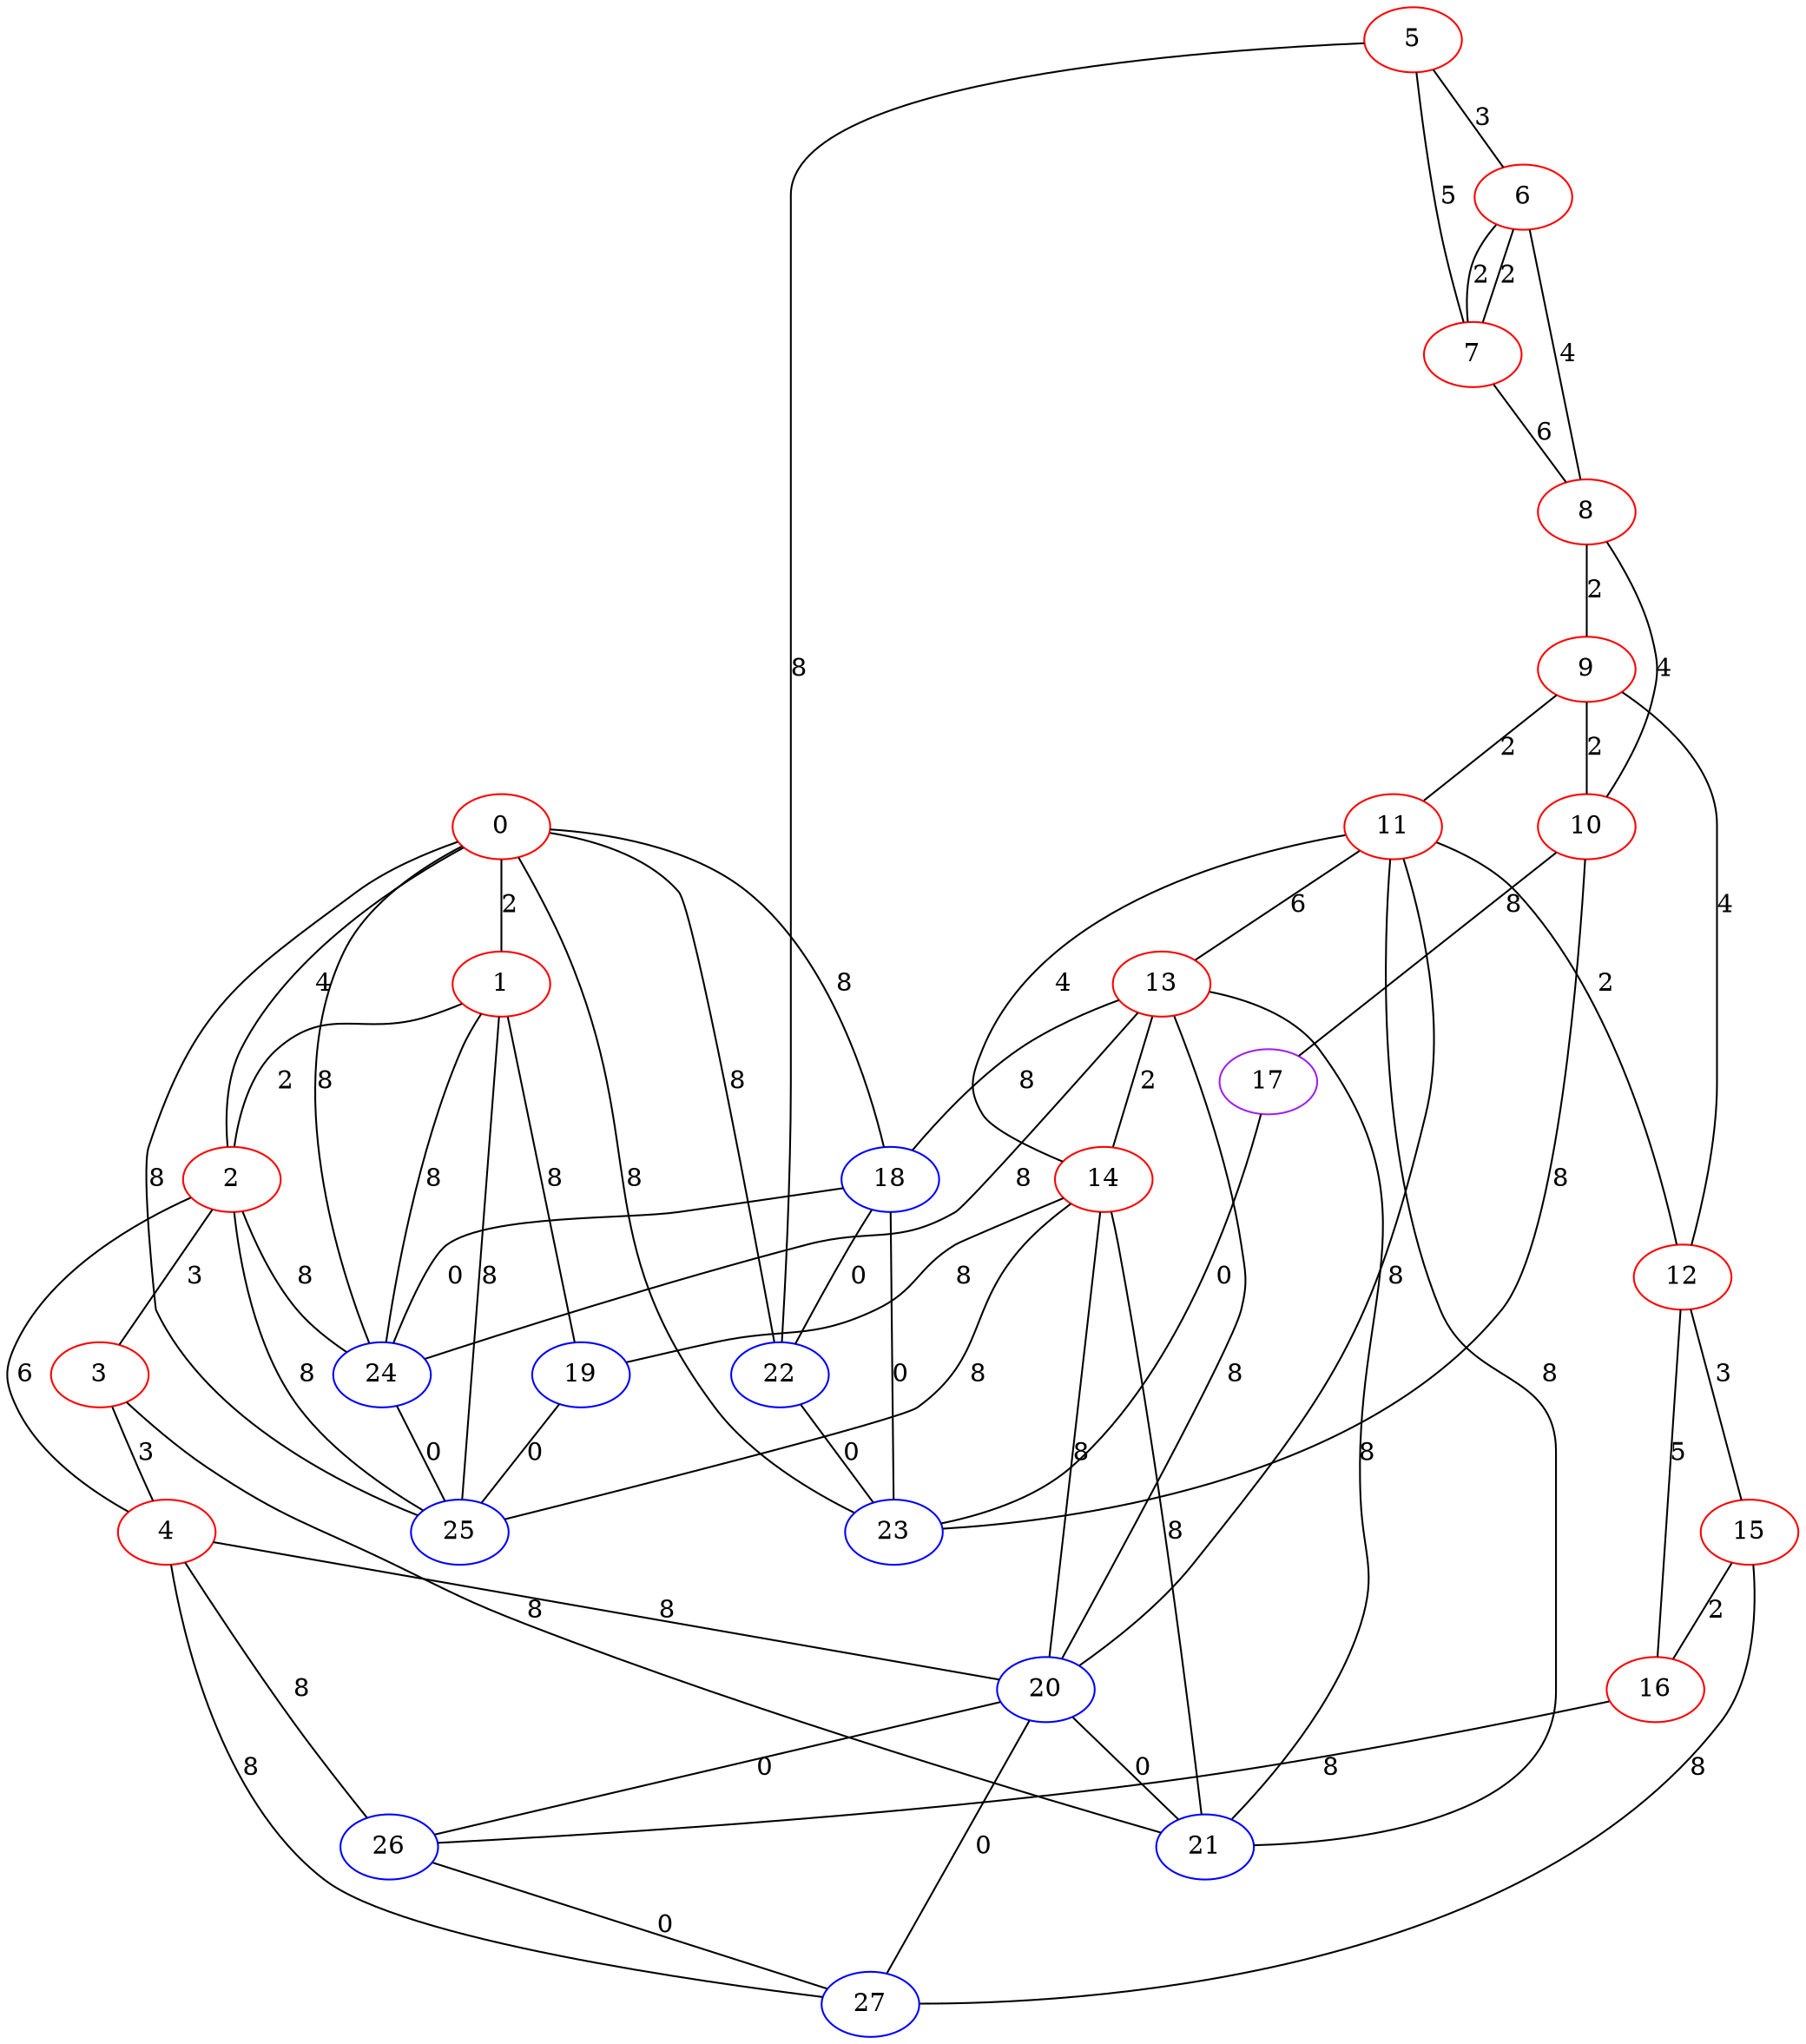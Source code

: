 graph "" {
0 [color=red, weight=1];
1 [color=red, weight=1];
2 [color=red, weight=1];
3 [color=red, weight=1];
4 [color=red, weight=1];
5 [color=red, weight=1];
6 [color=red, weight=1];
7 [color=red, weight=1];
8 [color=red, weight=1];
9 [color=red, weight=1];
10 [color=red, weight=1];
11 [color=red, weight=1];
12 [color=red, weight=1];
13 [color=red, weight=1];
14 [color=red, weight=1];
15 [color=red, weight=1];
16 [color=red, weight=1];
17 [color=purple, weight=4];
18 [color=blue, weight=3];
19 [color=blue, weight=3];
20 [color=blue, weight=3];
21 [color=blue, weight=3];
22 [color=blue, weight=3];
23 [color=blue, weight=3];
24 [color=blue, weight=3];
25 [color=blue, weight=3];
26 [color=blue, weight=3];
27 [color=blue, weight=3];
0 -- 1  [key=0, label=2];
0 -- 2  [key=0, label=4];
0 -- 18  [key=0, label=8];
0 -- 22  [key=0, label=8];
0 -- 23  [key=0, label=8];
0 -- 24  [key=0, label=8];
0 -- 25  [key=0, label=8];
1 -- 24  [key=0, label=8];
1 -- 2  [key=0, label=2];
1 -- 19  [key=0, label=8];
1 -- 25  [key=0, label=8];
2 -- 3  [key=0, label=3];
2 -- 4  [key=0, label=6];
2 -- 24  [key=0, label=8];
2 -- 25  [key=0, label=8];
3 -- 4  [key=0, label=3];
3 -- 21  [key=0, label=8];
4 -- 27  [key=0, label=8];
4 -- 20  [key=0, label=8];
4 -- 26  [key=0, label=8];
5 -- 22  [key=0, label=8];
5 -- 6  [key=0, label=3];
5 -- 7  [key=0, label=5];
6 -- 8  [key=0, label=4];
6 -- 7  [key=0, label=2];
6 -- 7  [key=1, label=2];
7 -- 8  [key=0, label=6];
8 -- 9  [key=0, label=2];
8 -- 10  [key=0, label=4];
9 -- 10  [key=0, label=2];
9 -- 11  [key=0, label=2];
9 -- 12  [key=0, label=4];
10 -- 23  [key=0, label=8];
10 -- 17  [key=0, label=8];
11 -- 12  [key=0, label=2];
11 -- 13  [key=0, label=6];
11 -- 14  [key=0, label=4];
11 -- 20  [key=0, label=8];
11 -- 21  [key=0, label=8];
12 -- 16  [key=0, label=5];
12 -- 15  [key=0, label=3];
13 -- 14  [key=0, label=2];
13 -- 18  [key=0, label=8];
13 -- 20  [key=0, label=8];
13 -- 21  [key=0, label=8];
13 -- 24  [key=0, label=8];
14 -- 19  [key=0, label=8];
14 -- 20  [key=0, label=8];
14 -- 21  [key=0, label=8];
14 -- 25  [key=0, label=8];
15 -- 16  [key=0, label=2];
15 -- 27  [key=0, label=8];
16 -- 26  [key=0, label=8];
17 -- 23  [key=0, label=0];
18 -- 24  [key=0, label=0];
18 -- 22  [key=0, label=0];
18 -- 23  [key=0, label=0];
19 -- 25  [key=0, label=0];
20 -- 21  [key=0, label=0];
20 -- 26  [key=0, label=0];
20 -- 27  [key=0, label=0];
22 -- 23  [key=0, label=0];
24 -- 25  [key=0, label=0];
26 -- 27  [key=0, label=0];
}
